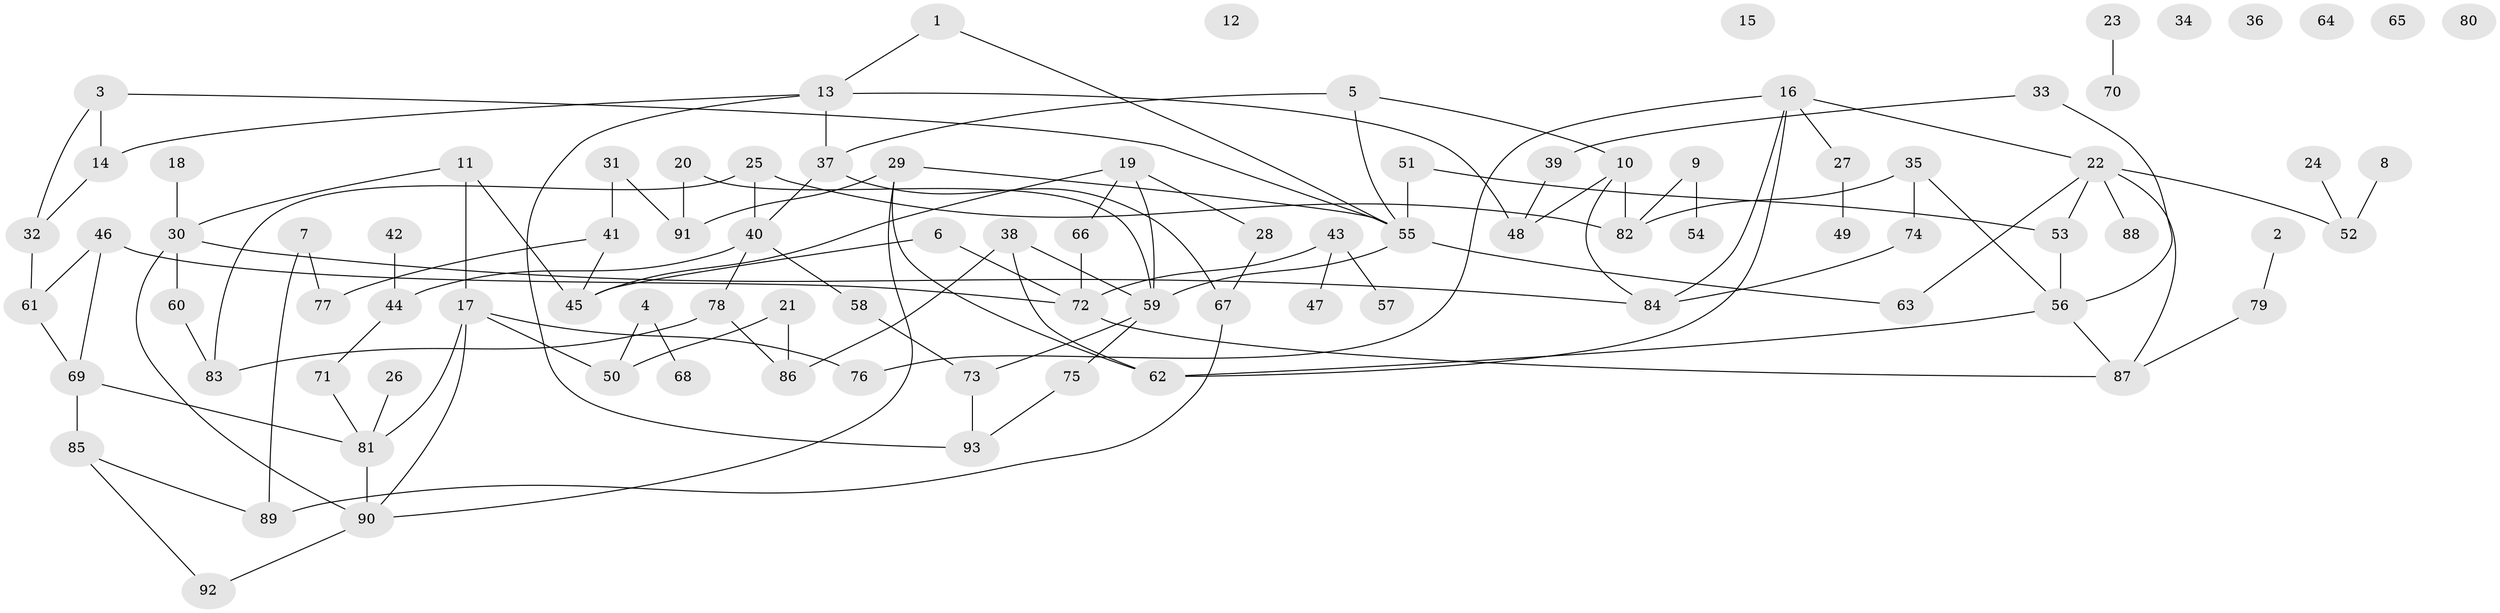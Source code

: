 // Generated by graph-tools (version 1.1) at 2025/12/03/09/25 04:12:55]
// undirected, 93 vertices, 122 edges
graph export_dot {
graph [start="1"]
  node [color=gray90,style=filled];
  1;
  2;
  3;
  4;
  5;
  6;
  7;
  8;
  9;
  10;
  11;
  12;
  13;
  14;
  15;
  16;
  17;
  18;
  19;
  20;
  21;
  22;
  23;
  24;
  25;
  26;
  27;
  28;
  29;
  30;
  31;
  32;
  33;
  34;
  35;
  36;
  37;
  38;
  39;
  40;
  41;
  42;
  43;
  44;
  45;
  46;
  47;
  48;
  49;
  50;
  51;
  52;
  53;
  54;
  55;
  56;
  57;
  58;
  59;
  60;
  61;
  62;
  63;
  64;
  65;
  66;
  67;
  68;
  69;
  70;
  71;
  72;
  73;
  74;
  75;
  76;
  77;
  78;
  79;
  80;
  81;
  82;
  83;
  84;
  85;
  86;
  87;
  88;
  89;
  90;
  91;
  92;
  93;
  1 -- 13;
  1 -- 55;
  2 -- 79;
  3 -- 14;
  3 -- 32;
  3 -- 55;
  4 -- 50;
  4 -- 68;
  5 -- 10;
  5 -- 37;
  5 -- 55;
  6 -- 45;
  6 -- 72;
  7 -- 77;
  7 -- 89;
  8 -- 52;
  9 -- 54;
  9 -- 82;
  10 -- 48;
  10 -- 82;
  10 -- 84;
  11 -- 17;
  11 -- 30;
  11 -- 45;
  13 -- 14;
  13 -- 37;
  13 -- 48;
  13 -- 93;
  14 -- 32;
  16 -- 22;
  16 -- 27;
  16 -- 62;
  16 -- 76;
  16 -- 84;
  17 -- 50;
  17 -- 76;
  17 -- 81;
  17 -- 90;
  18 -- 30;
  19 -- 28;
  19 -- 45;
  19 -- 59;
  19 -- 66;
  20 -- 59;
  20 -- 91;
  21 -- 50;
  21 -- 86;
  22 -- 52;
  22 -- 53;
  22 -- 63;
  22 -- 87;
  22 -- 88;
  23 -- 70;
  24 -- 52;
  25 -- 40;
  25 -- 82;
  25 -- 83;
  26 -- 81;
  27 -- 49;
  28 -- 67;
  29 -- 55;
  29 -- 62;
  29 -- 90;
  29 -- 91;
  30 -- 60;
  30 -- 84;
  30 -- 90;
  31 -- 41;
  31 -- 91;
  32 -- 61;
  33 -- 39;
  33 -- 56;
  35 -- 56;
  35 -- 74;
  35 -- 82;
  37 -- 40;
  37 -- 67;
  38 -- 59;
  38 -- 62;
  38 -- 86;
  39 -- 48;
  40 -- 44;
  40 -- 58;
  40 -- 78;
  41 -- 45;
  41 -- 77;
  42 -- 44;
  43 -- 47;
  43 -- 57;
  43 -- 72;
  44 -- 71;
  46 -- 61;
  46 -- 69;
  46 -- 72;
  51 -- 53;
  51 -- 55;
  53 -- 56;
  55 -- 59;
  55 -- 63;
  56 -- 62;
  56 -- 87;
  58 -- 73;
  59 -- 73;
  59 -- 75;
  60 -- 83;
  61 -- 69;
  66 -- 72;
  67 -- 89;
  69 -- 81;
  69 -- 85;
  71 -- 81;
  72 -- 87;
  73 -- 93;
  74 -- 84;
  75 -- 93;
  78 -- 83;
  78 -- 86;
  79 -- 87;
  81 -- 90;
  85 -- 89;
  85 -- 92;
  90 -- 92;
}
